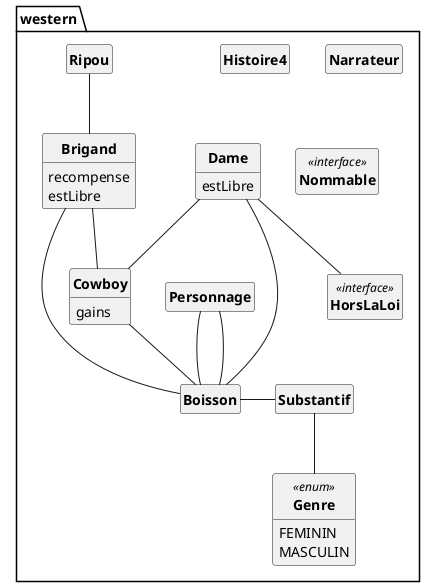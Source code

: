 @startuml
'https://plantuml.com/class-diagram
skinparam style strictuml
skinparam classAttributeIconSize 0
skinparam classFontStyle Bold

hide empty members


package western{

class Boisson{

}
class Brigand{
	recompense
	estLibre

}
class Cowboy{
	gains

}
class Dame{
	estLibre

}
class Genre <<enum>>{
	FEMININ
	MASCULIN

}
class Histoire4{

}
class HorsLaLoi <<interface>>{

}
class Narrateur{

}
class Nommable <<interface>>{

}
class Personnage{

}
class Ripou{

}
class Substantif{

}
Boisson-Substantif
Brigand--Cowboy
Brigand--Boisson
Cowboy--Boisson
Dame--Cowboy
Dame--HorsLaLoi
Dame--Boisson
Personnage--Boisson
Personnage--Boisson
Ripou--Brigand
Substantif--Genre
@enduml